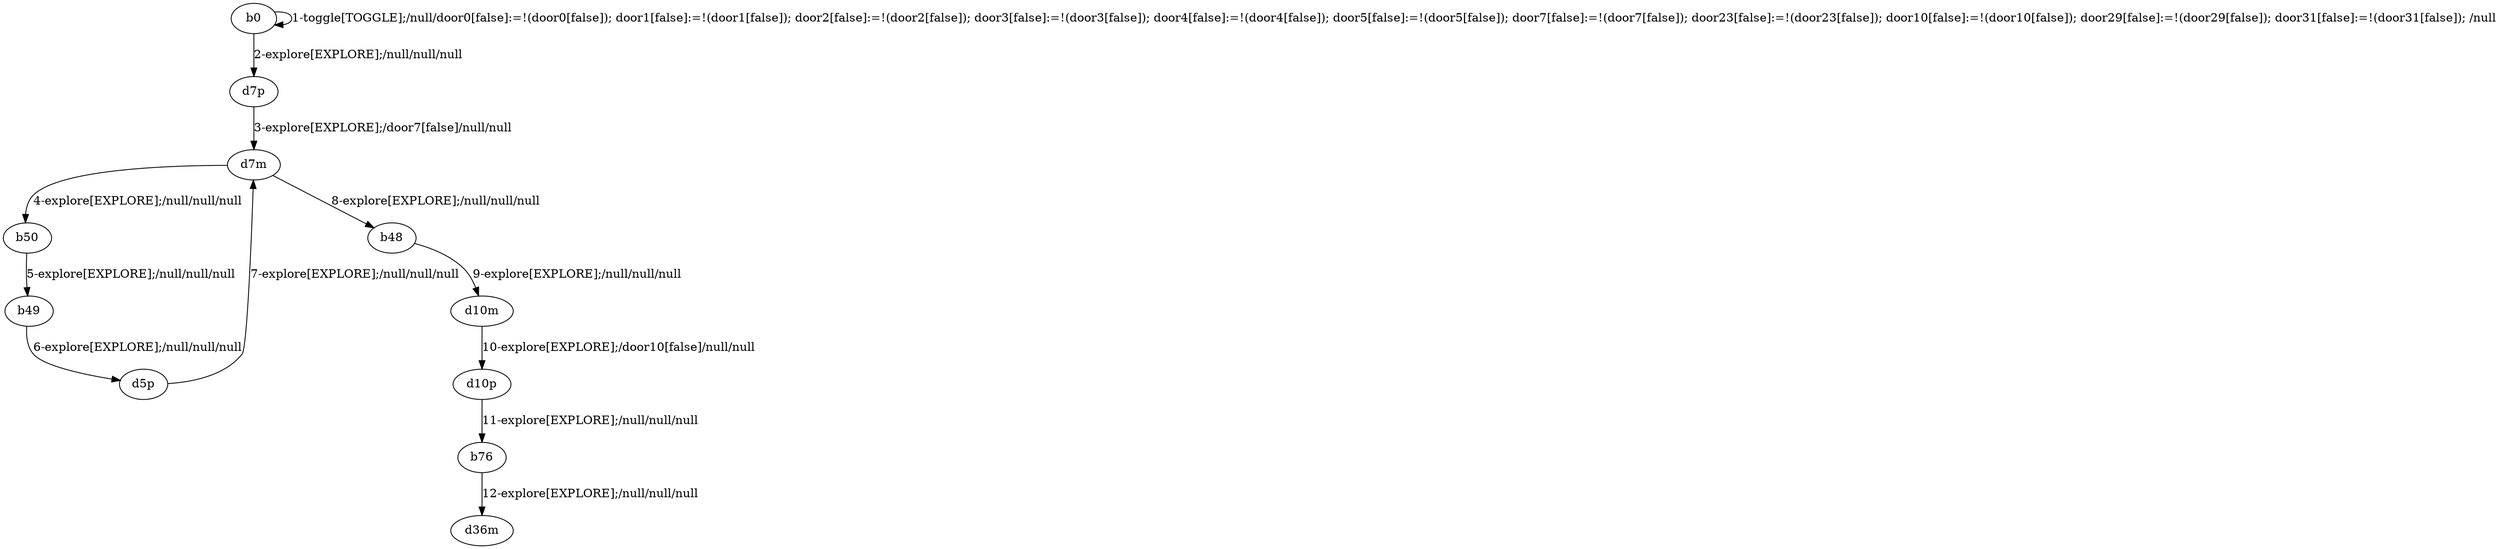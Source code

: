 # Total number of goals covered by this test: 8
# d5p --> d7m
# d10m --> d10p
# b48 --> d10m
# d7m --> b50
# b76 --> d36m
# d10p --> b76
# b50 --> b49
# b49 --> d5p

digraph g {
"b0" -> "b0" [label = "1-toggle[TOGGLE];/null/door0[false]:=!(door0[false]); door1[false]:=!(door1[false]); door2[false]:=!(door2[false]); door3[false]:=!(door3[false]); door4[false]:=!(door4[false]); door5[false]:=!(door5[false]); door7[false]:=!(door7[false]); door23[false]:=!(door23[false]); door10[false]:=!(door10[false]); door29[false]:=!(door29[false]); door31[false]:=!(door31[false]); /null"];
"b0" -> "d7p" [label = "2-explore[EXPLORE];/null/null/null"];
"d7p" -> "d7m" [label = "3-explore[EXPLORE];/door7[false]/null/null"];
"d7m" -> "b50" [label = "4-explore[EXPLORE];/null/null/null"];
"b50" -> "b49" [label = "5-explore[EXPLORE];/null/null/null"];
"b49" -> "d5p" [label = "6-explore[EXPLORE];/null/null/null"];
"d5p" -> "d7m" [label = "7-explore[EXPLORE];/null/null/null"];
"d7m" -> "b48" [label = "8-explore[EXPLORE];/null/null/null"];
"b48" -> "d10m" [label = "9-explore[EXPLORE];/null/null/null"];
"d10m" -> "d10p" [label = "10-explore[EXPLORE];/door10[false]/null/null"];
"d10p" -> "b76" [label = "11-explore[EXPLORE];/null/null/null"];
"b76" -> "d36m" [label = "12-explore[EXPLORE];/null/null/null"];
}